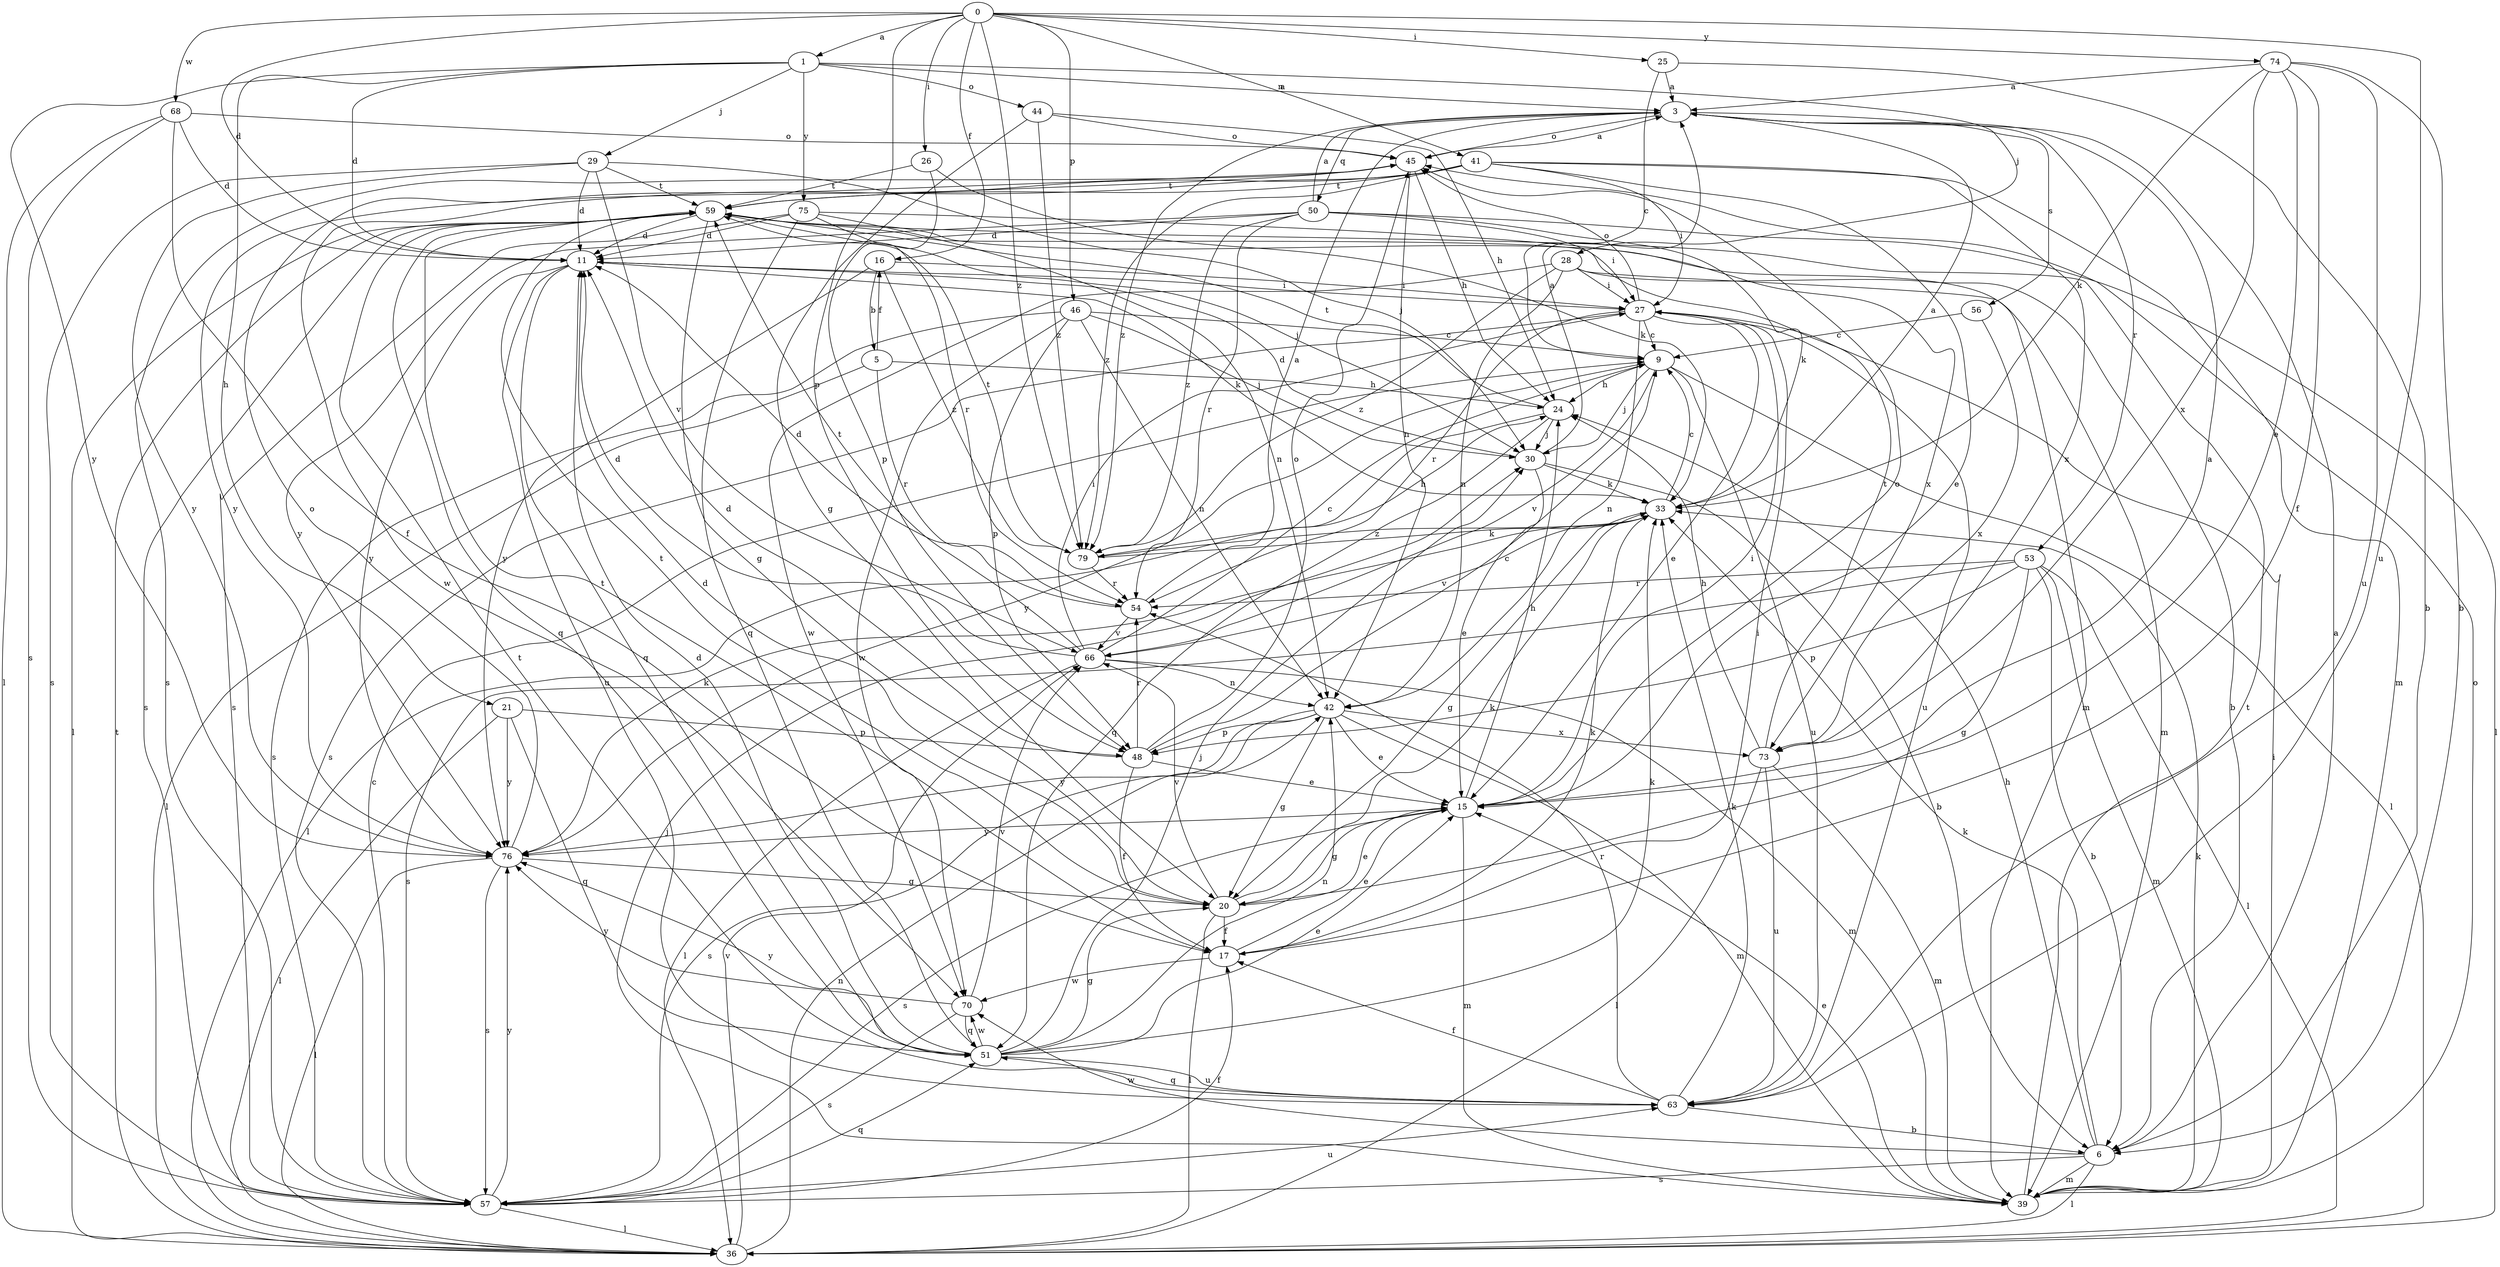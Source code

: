 strict digraph  {
0;
1;
3;
5;
6;
9;
11;
15;
16;
17;
20;
21;
24;
25;
26;
27;
28;
29;
30;
33;
36;
39;
41;
42;
44;
45;
46;
48;
50;
51;
53;
54;
56;
57;
59;
63;
66;
68;
70;
73;
74;
75;
76;
79;
0 -> 1  [label=a];
0 -> 11  [label=d];
0 -> 16  [label=f];
0 -> 25  [label=i];
0 -> 26  [label=i];
0 -> 41  [label=n];
0 -> 46  [label=p];
0 -> 48  [label=p];
0 -> 63  [label=u];
0 -> 68  [label=w];
0 -> 74  [label=y];
0 -> 79  [label=z];
1 -> 3  [label=a];
1 -> 11  [label=d];
1 -> 21  [label=h];
1 -> 28  [label=j];
1 -> 29  [label=j];
1 -> 44  [label=o];
1 -> 75  [label=y];
1 -> 76  [label=y];
3 -> 45  [label=o];
3 -> 50  [label=q];
3 -> 53  [label=r];
3 -> 56  [label=s];
3 -> 79  [label=z];
5 -> 16  [label=f];
5 -> 24  [label=h];
5 -> 36  [label=l];
5 -> 54  [label=r];
6 -> 3  [label=a];
6 -> 24  [label=h];
6 -> 33  [label=k];
6 -> 36  [label=l];
6 -> 39  [label=m];
6 -> 57  [label=s];
6 -> 70  [label=w];
9 -> 24  [label=h];
9 -> 30  [label=j];
9 -> 36  [label=l];
9 -> 63  [label=u];
9 -> 66  [label=v];
9 -> 76  [label=y];
11 -> 27  [label=i];
11 -> 33  [label=k];
11 -> 51  [label=q];
11 -> 63  [label=u];
11 -> 76  [label=y];
15 -> 3  [label=a];
15 -> 20  [label=g];
15 -> 24  [label=h];
15 -> 27  [label=i];
15 -> 39  [label=m];
15 -> 45  [label=o];
15 -> 57  [label=s];
15 -> 76  [label=y];
16 -> 5  [label=b];
16 -> 27  [label=i];
16 -> 76  [label=y];
16 -> 79  [label=z];
17 -> 15  [label=e];
17 -> 27  [label=i];
17 -> 33  [label=k];
17 -> 59  [label=t];
17 -> 70  [label=w];
20 -> 11  [label=d];
20 -> 15  [label=e];
20 -> 17  [label=f];
20 -> 33  [label=k];
20 -> 36  [label=l];
20 -> 59  [label=t];
20 -> 66  [label=v];
21 -> 36  [label=l];
21 -> 48  [label=p];
21 -> 51  [label=q];
21 -> 76  [label=y];
24 -> 30  [label=j];
24 -> 36  [label=l];
24 -> 51  [label=q];
24 -> 59  [label=t];
25 -> 3  [label=a];
25 -> 6  [label=b];
25 -> 9  [label=c];
26 -> 33  [label=k];
26 -> 48  [label=p];
26 -> 59  [label=t];
27 -> 9  [label=c];
27 -> 15  [label=e];
27 -> 42  [label=n];
27 -> 45  [label=o];
27 -> 54  [label=r];
27 -> 57  [label=s];
27 -> 63  [label=u];
28 -> 6  [label=b];
28 -> 27  [label=i];
28 -> 39  [label=m];
28 -> 42  [label=n];
28 -> 70  [label=w];
28 -> 79  [label=z];
29 -> 11  [label=d];
29 -> 30  [label=j];
29 -> 57  [label=s];
29 -> 59  [label=t];
29 -> 66  [label=v];
29 -> 76  [label=y];
30 -> 3  [label=a];
30 -> 6  [label=b];
30 -> 11  [label=d];
30 -> 15  [label=e];
30 -> 33  [label=k];
33 -> 3  [label=a];
33 -> 9  [label=c];
33 -> 20  [label=g];
33 -> 66  [label=v];
33 -> 79  [label=z];
36 -> 42  [label=n];
36 -> 59  [label=t];
36 -> 66  [label=v];
39 -> 15  [label=e];
39 -> 27  [label=i];
39 -> 30  [label=j];
39 -> 33  [label=k];
39 -> 45  [label=o];
39 -> 59  [label=t];
41 -> 15  [label=e];
41 -> 27  [label=i];
41 -> 39  [label=m];
41 -> 59  [label=t];
41 -> 70  [label=w];
41 -> 73  [label=x];
41 -> 76  [label=y];
41 -> 79  [label=z];
42 -> 15  [label=e];
42 -> 20  [label=g];
42 -> 39  [label=m];
42 -> 48  [label=p];
42 -> 57  [label=s];
42 -> 73  [label=x];
42 -> 76  [label=y];
44 -> 20  [label=g];
44 -> 24  [label=h];
44 -> 45  [label=o];
44 -> 79  [label=z];
45 -> 3  [label=a];
45 -> 24  [label=h];
45 -> 42  [label=n];
45 -> 57  [label=s];
45 -> 59  [label=t];
46 -> 9  [label=c];
46 -> 30  [label=j];
46 -> 42  [label=n];
46 -> 48  [label=p];
46 -> 57  [label=s];
46 -> 70  [label=w];
48 -> 9  [label=c];
48 -> 11  [label=d];
48 -> 15  [label=e];
48 -> 17  [label=f];
48 -> 45  [label=o];
48 -> 54  [label=r];
50 -> 3  [label=a];
50 -> 11  [label=d];
50 -> 27  [label=i];
50 -> 33  [label=k];
50 -> 36  [label=l];
50 -> 54  [label=r];
50 -> 76  [label=y];
50 -> 79  [label=z];
51 -> 11  [label=d];
51 -> 15  [label=e];
51 -> 20  [label=g];
51 -> 30  [label=j];
51 -> 33  [label=k];
51 -> 42  [label=n];
51 -> 63  [label=u];
51 -> 70  [label=w];
51 -> 76  [label=y];
53 -> 6  [label=b];
53 -> 20  [label=g];
53 -> 36  [label=l];
53 -> 39  [label=m];
53 -> 48  [label=p];
53 -> 54  [label=r];
53 -> 57  [label=s];
54 -> 3  [label=a];
54 -> 11  [label=d];
54 -> 66  [label=v];
56 -> 9  [label=c];
56 -> 73  [label=x];
57 -> 9  [label=c];
57 -> 17  [label=f];
57 -> 36  [label=l];
57 -> 51  [label=q];
57 -> 63  [label=u];
57 -> 76  [label=y];
59 -> 11  [label=d];
59 -> 20  [label=g];
59 -> 30  [label=j];
59 -> 36  [label=l];
59 -> 39  [label=m];
59 -> 51  [label=q];
59 -> 57  [label=s];
63 -> 6  [label=b];
63 -> 17  [label=f];
63 -> 33  [label=k];
63 -> 51  [label=q];
63 -> 54  [label=r];
63 -> 59  [label=t];
66 -> 9  [label=c];
66 -> 11  [label=d];
66 -> 27  [label=i];
66 -> 36  [label=l];
66 -> 39  [label=m];
66 -> 42  [label=n];
66 -> 59  [label=t];
68 -> 11  [label=d];
68 -> 17  [label=f];
68 -> 36  [label=l];
68 -> 45  [label=o];
68 -> 57  [label=s];
70 -> 51  [label=q];
70 -> 57  [label=s];
70 -> 66  [label=v];
70 -> 76  [label=y];
73 -> 24  [label=h];
73 -> 36  [label=l];
73 -> 39  [label=m];
73 -> 59  [label=t];
73 -> 63  [label=u];
74 -> 3  [label=a];
74 -> 6  [label=b];
74 -> 15  [label=e];
74 -> 17  [label=f];
74 -> 33  [label=k];
74 -> 63  [label=u];
74 -> 73  [label=x];
75 -> 11  [label=d];
75 -> 42  [label=n];
75 -> 51  [label=q];
75 -> 54  [label=r];
75 -> 57  [label=s];
75 -> 73  [label=x];
76 -> 20  [label=g];
76 -> 33  [label=k];
76 -> 36  [label=l];
76 -> 45  [label=o];
76 -> 57  [label=s];
79 -> 24  [label=h];
79 -> 33  [label=k];
79 -> 54  [label=r];
79 -> 59  [label=t];
}
